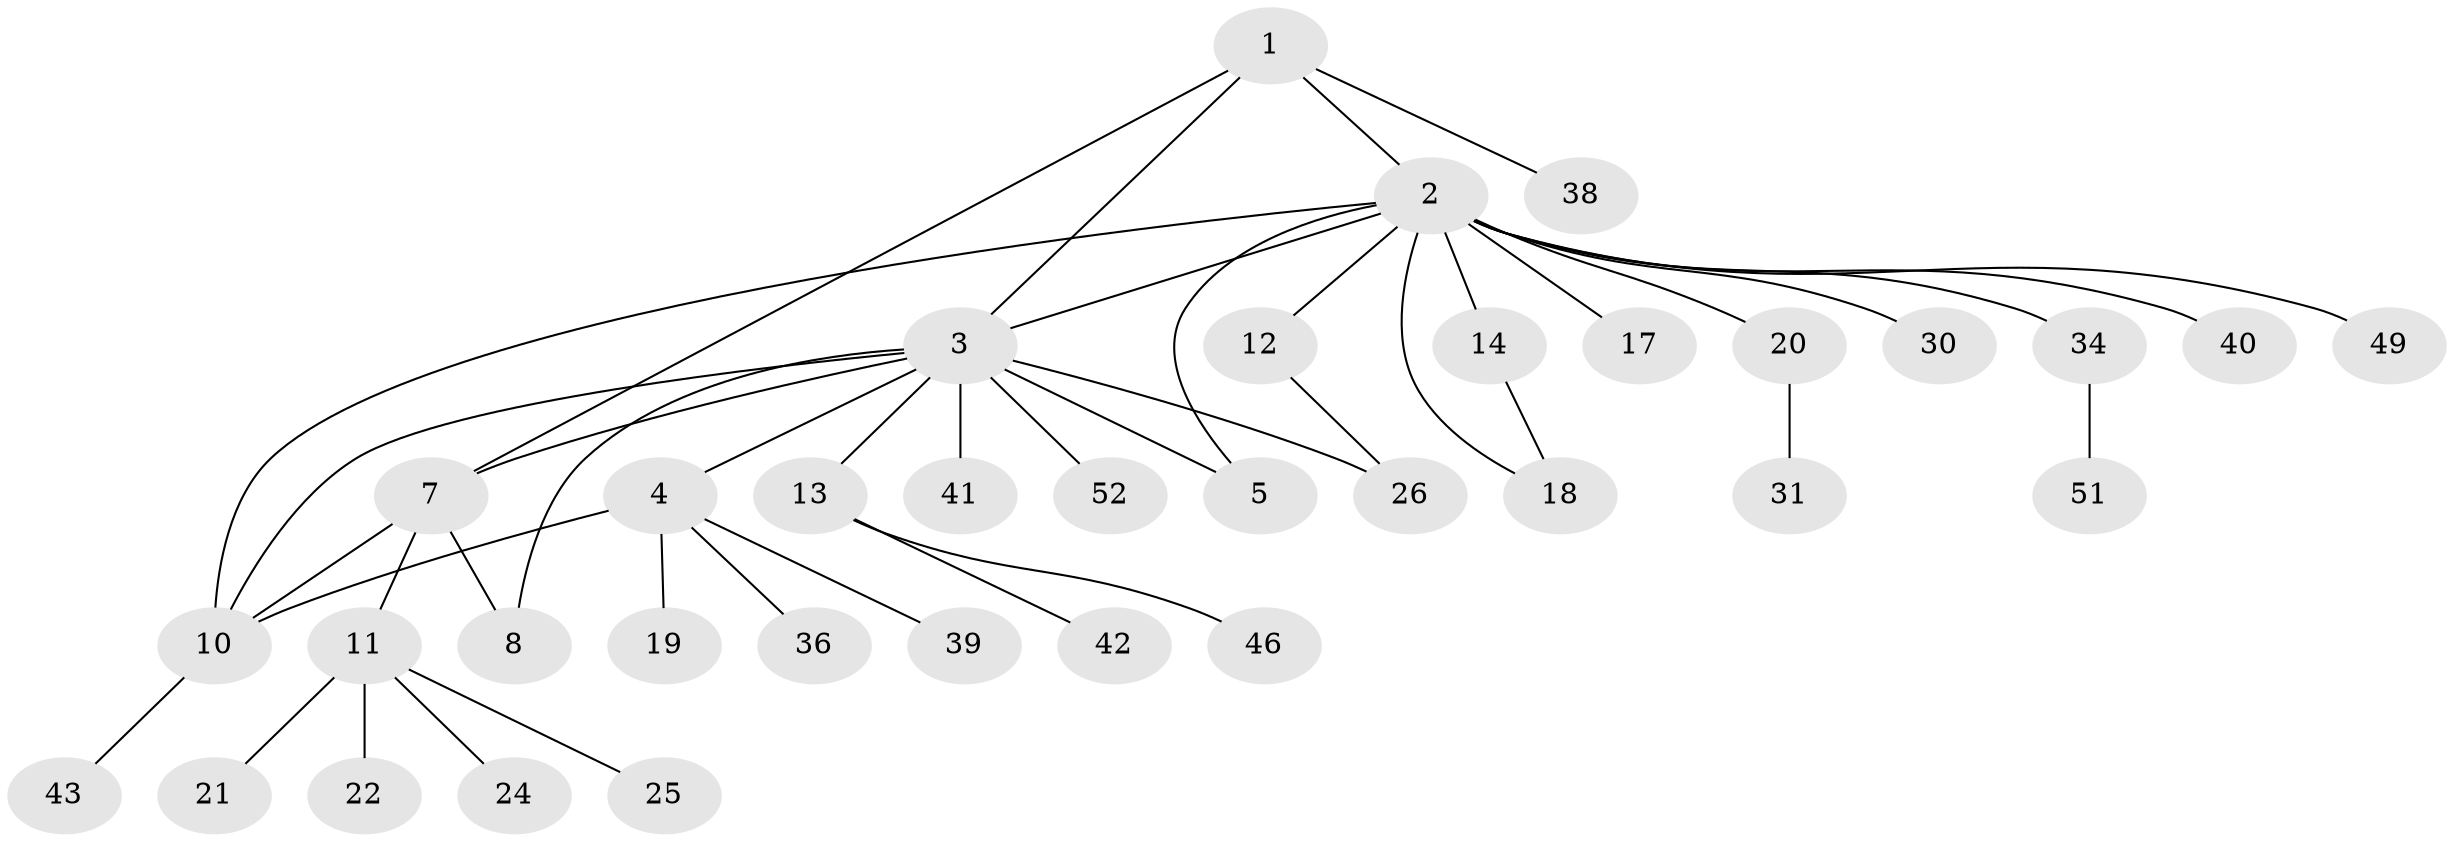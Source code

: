 // Generated by graph-tools (version 1.1) at 2025/24/03/03/25 07:24:12]
// undirected, 35 vertices, 43 edges
graph export_dot {
graph [start="1"]
  node [color=gray90,style=filled];
  1 [super="+37"];
  2 [super="+9"];
  3 [super="+6"];
  4 [super="+16"];
  5 [super="+44"];
  7 [super="+33"];
  8;
  10 [super="+15"];
  11 [super="+27"];
  12;
  13 [super="+23"];
  14;
  17 [super="+28"];
  18 [super="+32"];
  19;
  20;
  21;
  22 [super="+45"];
  24;
  25;
  26 [super="+29"];
  30;
  31 [super="+47"];
  34 [super="+35"];
  36;
  38 [super="+50"];
  39;
  40;
  41;
  42;
  43 [super="+48"];
  46;
  49;
  51;
  52;
  1 -- 2;
  1 -- 7;
  1 -- 3;
  1 -- 38;
  2 -- 3;
  2 -- 17;
  2 -- 18;
  2 -- 20;
  2 -- 34;
  2 -- 40;
  2 -- 49;
  2 -- 30;
  2 -- 14;
  2 -- 10;
  2 -- 12;
  2 -- 5;
  3 -- 4;
  3 -- 7;
  3 -- 41;
  3 -- 5;
  3 -- 8;
  3 -- 10;
  3 -- 13;
  3 -- 52;
  3 -- 26;
  4 -- 10;
  4 -- 19;
  4 -- 36;
  4 -- 39;
  7 -- 8;
  7 -- 10;
  7 -- 11;
  10 -- 43;
  11 -- 21;
  11 -- 22;
  11 -- 24;
  11 -- 25;
  12 -- 26;
  13 -- 42;
  13 -- 46;
  14 -- 18;
  20 -- 31;
  34 -- 51;
}
